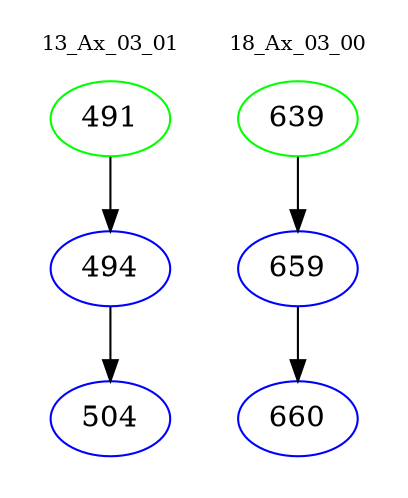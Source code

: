digraph{
subgraph cluster_0 {
color = white
label = "13_Ax_03_01";
fontsize=10;
T0_491 [label="491", color="green"]
T0_491 -> T0_494 [color="black"]
T0_494 [label="494", color="blue"]
T0_494 -> T0_504 [color="black"]
T0_504 [label="504", color="blue"]
}
subgraph cluster_1 {
color = white
label = "18_Ax_03_00";
fontsize=10;
T1_639 [label="639", color="green"]
T1_639 -> T1_659 [color="black"]
T1_659 [label="659", color="blue"]
T1_659 -> T1_660 [color="black"]
T1_660 [label="660", color="blue"]
}
}

